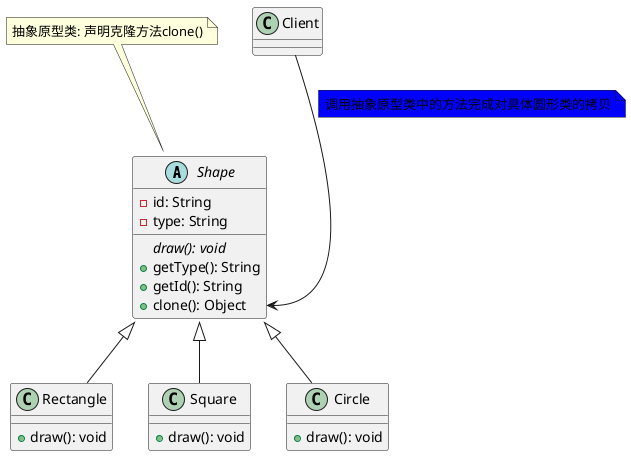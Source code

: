 @startuml
'https://plantuml.com/class-diagram


abstract class Shape {
    - id: String
    - type: String
    {abstract} draw(): void
    + getType(): String
    + getId(): String
    + clone(): Object
}
note top of Shape
    抽象原型类: 声明克隆方法clone()
end note
class Rectangle {
    + draw(): void
}
class Square {
    + draw(): void
}
class Circle {
    + draw(): void
}

Shape <|-- Rectangle
Shape <|-- Square
Shape <|-- Circle

class Client

Client --> Shape::clone
note right on link #blue
    调用抽象原型类中的方法完成对具体圆形类的拷贝
end note

@enduml
